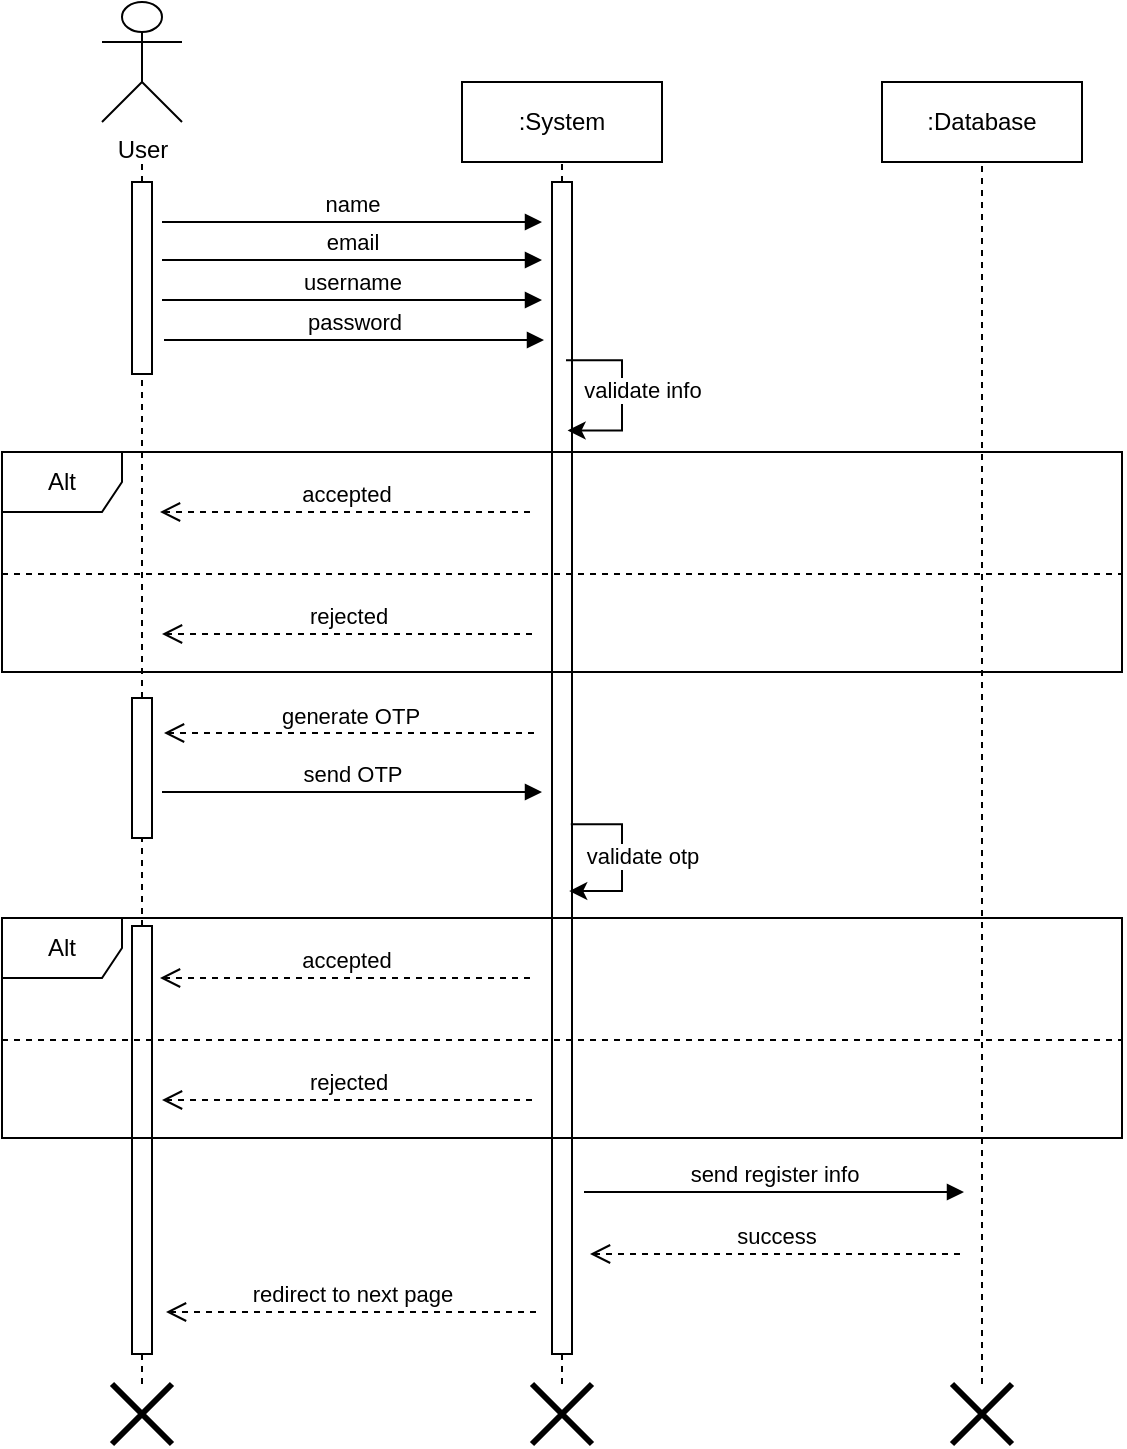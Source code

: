 <mxfile version="22.0.2" type="device">
  <diagram name="Page-1" id="2YBvvXClWsGukQMizWep">
    <mxGraphModel dx="523" dy="608" grid="1" gridSize="10" guides="1" tooltips="1" connect="1" arrows="1" fold="1" page="1" pageScale="1" pageWidth="850" pageHeight="1100" math="0" shadow="0">
      <root>
        <mxCell id="0" />
        <mxCell id="1" parent="0" />
        <mxCell id="24COpxV4JdFxxpJJWjUg-4" value="" style="rounded=0;whiteSpace=wrap;html=1;" parent="1" vertex="1">
          <mxGeometry x="185" y="464" width="10" height="96" as="geometry" />
        </mxCell>
        <mxCell id="aM9ryv3xv72pqoxQDRHE-7" value="name" style="html=1;verticalAlign=bottom;endArrow=block;edgeStyle=elbowEdgeStyle;elbow=vertical;curved=0;rounded=0;" parent="1" edge="1">
          <mxGeometry relative="1" as="geometry">
            <mxPoint x="200" y="484" as="sourcePoint" />
            <Array as="points">
              <mxPoint x="285" y="484" />
            </Array>
            <mxPoint x="390" y="484" as="targetPoint" />
          </mxGeometry>
        </mxCell>
        <mxCell id="aM9ryv3xv72pqoxQDRHE-8" value="accepted" style="html=1;verticalAlign=bottom;endArrow=open;dashed=1;endSize=8;edgeStyle=elbowEdgeStyle;elbow=vertical;curved=0;rounded=0;" parent="1" edge="1">
          <mxGeometry relative="1" as="geometry">
            <mxPoint x="199" y="629" as="targetPoint" />
            <Array as="points">
              <mxPoint x="294" y="629" />
            </Array>
            <mxPoint x="384" y="629" as="sourcePoint" />
          </mxGeometry>
        </mxCell>
        <mxCell id="24COpxV4JdFxxpJJWjUg-1" value="User" style="shape=umlActor;verticalLabelPosition=bottom;verticalAlign=top;html=1;outlineConnect=0;" parent="1" vertex="1">
          <mxGeometry x="170" y="374" width="40" height="60" as="geometry" />
        </mxCell>
        <mxCell id="24COpxV4JdFxxpJJWjUg-3" value="" style="endArrow=none;dashed=1;html=1;rounded=0;" parent="1" source="24COpxV4JdFxxpJJWjUg-4" edge="1">
          <mxGeometry width="50" height="50" relative="1" as="geometry">
            <mxPoint x="190" y="715.381" as="sourcePoint" />
            <mxPoint x="190" y="455" as="targetPoint" />
          </mxGeometry>
        </mxCell>
        <mxCell id="24COpxV4JdFxxpJJWjUg-5" value="" style="endArrow=none;dashed=1;html=1;rounded=0;" parent="1" source="RksnZsNHo38F9vfNEihc-18" target="24COpxV4JdFxxpJJWjUg-4" edge="1">
          <mxGeometry width="50" height="50" relative="1" as="geometry">
            <mxPoint x="190" y="790" as="sourcePoint" />
            <mxPoint x="190" y="455" as="targetPoint" />
          </mxGeometry>
        </mxCell>
        <mxCell id="24COpxV4JdFxxpJJWjUg-6" value=":System" style="rounded=0;whiteSpace=wrap;html=1;" parent="1" vertex="1">
          <mxGeometry x="350" y="414" width="100" height="40" as="geometry" />
        </mxCell>
        <mxCell id="24COpxV4JdFxxpJJWjUg-8" value="" style="endArrow=none;dashed=1;html=1;rounded=0;entryX=0.5;entryY=1;entryDx=0;entryDy=0;" parent="1" source="24COpxV4JdFxxpJJWjUg-7" target="24COpxV4JdFxxpJJWjUg-6" edge="1">
          <mxGeometry width="50" height="50" relative="1" as="geometry">
            <mxPoint x="400" y="725.381" as="sourcePoint" />
            <mxPoint x="400" y="465" as="targetPoint" />
          </mxGeometry>
        </mxCell>
        <mxCell id="24COpxV4JdFxxpJJWjUg-9" value="" style="endArrow=none;dashed=1;html=1;rounded=0;entryX=0.5;entryY=1;entryDx=0;entryDy=0;" parent="1" edge="1">
          <mxGeometry width="50" height="50" relative="1" as="geometry">
            <mxPoint x="400" y="912" as="sourcePoint" />
            <mxPoint x="400" y="1022" as="targetPoint" />
          </mxGeometry>
        </mxCell>
        <mxCell id="24COpxV4JdFxxpJJWjUg-7" value="" style="rounded=0;whiteSpace=wrap;html=1;" parent="1" vertex="1">
          <mxGeometry x="395" y="464" width="10" height="586" as="geometry" />
        </mxCell>
        <mxCell id="24COpxV4JdFxxpJJWjUg-10" value="email" style="html=1;verticalAlign=bottom;endArrow=block;edgeStyle=elbowEdgeStyle;elbow=vertical;curved=0;rounded=0;" parent="1" edge="1">
          <mxGeometry relative="1" as="geometry">
            <mxPoint x="200" y="503" as="sourcePoint" />
            <Array as="points">
              <mxPoint x="285" y="503" />
            </Array>
            <mxPoint x="390" y="503" as="targetPoint" />
          </mxGeometry>
        </mxCell>
        <mxCell id="24COpxV4JdFxxpJJWjUg-11" value="username" style="html=1;verticalAlign=bottom;endArrow=block;edgeStyle=elbowEdgeStyle;elbow=vertical;curved=0;rounded=0;" parent="1" edge="1">
          <mxGeometry relative="1" as="geometry">
            <mxPoint x="200" y="523" as="sourcePoint" />
            <Array as="points">
              <mxPoint x="285" y="523" />
            </Array>
            <mxPoint x="390" y="523" as="targetPoint" />
            <mxPoint as="offset" />
          </mxGeometry>
        </mxCell>
        <mxCell id="24COpxV4JdFxxpJJWjUg-12" value=":Database" style="rounded=0;whiteSpace=wrap;html=1;" parent="1" vertex="1">
          <mxGeometry x="560" y="414" width="100" height="40" as="geometry" />
        </mxCell>
        <mxCell id="24COpxV4JdFxxpJJWjUg-13" value="" style="endArrow=none;dashed=1;html=1;rounded=0;entryX=0.5;entryY=1;entryDx=0;entryDy=0;" parent="1" target="24COpxV4JdFxxpJJWjUg-12" edge="1" source="C2gJTqP2BcAbpwtu56J6-5">
          <mxGeometry width="50" height="50" relative="1" as="geometry">
            <mxPoint x="610" y="1080" as="sourcePoint" />
            <mxPoint x="610" y="465" as="targetPoint" />
          </mxGeometry>
        </mxCell>
        <mxCell id="RksnZsNHo38F9vfNEihc-3" value="redirect to next page" style="html=1;verticalAlign=bottom;endArrow=open;dashed=1;endSize=8;edgeStyle=elbowEdgeStyle;elbow=vertical;curved=0;rounded=0;" parent="1" edge="1">
          <mxGeometry relative="1" as="geometry">
            <mxPoint x="202" y="1029" as="targetPoint" />
            <Array as="points">
              <mxPoint x="297" y="1029" />
            </Array>
            <mxPoint x="387" y="1029" as="sourcePoint" />
          </mxGeometry>
        </mxCell>
        <mxCell id="RksnZsNHo38F9vfNEihc-8" value="password" style="html=1;verticalAlign=bottom;endArrow=block;edgeStyle=elbowEdgeStyle;elbow=vertical;curved=0;rounded=0;" parent="1" edge="1">
          <mxGeometry relative="1" as="geometry">
            <mxPoint x="201" y="543" as="sourcePoint" />
            <Array as="points">
              <mxPoint x="286" y="543" />
            </Array>
            <mxPoint x="391" y="543" as="targetPoint" />
            <mxPoint as="offset" />
          </mxGeometry>
        </mxCell>
        <mxCell id="RksnZsNHo38F9vfNEihc-9" value="generate OTP" style="html=1;verticalAlign=bottom;endArrow=open;dashed=1;endSize=8;edgeStyle=elbowEdgeStyle;elbow=vertical;curved=0;rounded=0;" parent="1" edge="1">
          <mxGeometry relative="1" as="geometry">
            <mxPoint x="201" y="739.5" as="targetPoint" />
            <Array as="points">
              <mxPoint x="296" y="739.5" />
            </Array>
            <mxPoint x="386" y="739.5" as="sourcePoint" />
          </mxGeometry>
        </mxCell>
        <mxCell id="RksnZsNHo38F9vfNEihc-13" value="validate info" style="rounded=0;orthogonalLoop=1;jettySize=auto;html=1;exitX=0.7;exitY=0.152;exitDx=0;exitDy=0;edgeStyle=elbowEdgeStyle;elbow=vertical;entryX=0.78;entryY=0.212;entryDx=0;entryDy=0;exitPerimeter=0;entryPerimeter=0;" parent="1" source="24COpxV4JdFxxpJJWjUg-7" target="24COpxV4JdFxxpJJWjUg-7" edge="1">
          <mxGeometry x="-0.045" y="10" relative="1" as="geometry">
            <Array as="points">
              <mxPoint x="430" y="570" />
            </Array>
            <mxPoint as="offset" />
            <mxPoint x="420" y="543.5" as="sourcePoint" />
            <mxPoint x="435" y="590" as="targetPoint" />
          </mxGeometry>
        </mxCell>
        <mxCell id="RksnZsNHo38F9vfNEihc-14" value="send OTP" style="html=1;verticalAlign=bottom;endArrow=block;edgeStyle=elbowEdgeStyle;elbow=vertical;curved=0;rounded=0;" parent="1" edge="1">
          <mxGeometry relative="1" as="geometry">
            <mxPoint x="200" y="769" as="sourcePoint" />
            <Array as="points">
              <mxPoint x="285" y="769" />
            </Array>
            <mxPoint x="390" y="769" as="targetPoint" />
            <mxPoint as="offset" />
          </mxGeometry>
        </mxCell>
        <mxCell id="RksnZsNHo38F9vfNEihc-15" value="validate otp" style="rounded=0;orthogonalLoop=1;jettySize=auto;html=1;exitX=0.94;exitY=0.548;exitDx=0;exitDy=0;edgeStyle=elbowEdgeStyle;elbow=horizontal;entryX=0.86;entryY=0.605;entryDx=0;entryDy=0;exitPerimeter=0;entryPerimeter=0;" parent="1" source="24COpxV4JdFxxpJJWjUg-7" target="24COpxV4JdFxxpJJWjUg-7" edge="1">
          <mxGeometry x="-0.024" y="10" relative="1" as="geometry">
            <Array as="points">
              <mxPoint x="430" y="854" />
            </Array>
            <mxPoint as="offset" />
            <mxPoint x="402.8" y="817.916" as="sourcePoint" />
            <mxPoint x="406" y="845.092" as="targetPoint" />
          </mxGeometry>
        </mxCell>
        <mxCell id="RksnZsNHo38F9vfNEihc-16" value="send register info" style="html=1;verticalAlign=bottom;endArrow=block;edgeStyle=elbowEdgeStyle;elbow=vertical;curved=0;rounded=0;" parent="1" edge="1">
          <mxGeometry relative="1" as="geometry">
            <mxPoint x="411" y="969" as="sourcePoint" />
            <Array as="points">
              <mxPoint x="496" y="969" />
            </Array>
            <mxPoint x="601" y="969" as="targetPoint" />
            <mxPoint as="offset" />
          </mxGeometry>
        </mxCell>
        <mxCell id="RksnZsNHo38F9vfNEihc-19" value="" style="endArrow=none;dashed=1;html=1;rounded=0;" parent="1" source="RksnZsNHo38F9vfNEihc-20" target="RksnZsNHo38F9vfNEihc-18" edge="1">
          <mxGeometry width="50" height="50" relative="1" as="geometry">
            <mxPoint x="190" y="954" as="sourcePoint" />
            <mxPoint x="190" y="724" as="targetPoint" />
          </mxGeometry>
        </mxCell>
        <mxCell id="RksnZsNHo38F9vfNEihc-18" value="" style="rounded=0;whiteSpace=wrap;html=1;" parent="1" vertex="1">
          <mxGeometry x="185" y="722" width="10" height="70" as="geometry" />
        </mxCell>
        <mxCell id="RksnZsNHo38F9vfNEihc-21" value="" style="endArrow=none;dashed=1;html=1;rounded=0;" parent="1" target="RksnZsNHo38F9vfNEihc-20" edge="1">
          <mxGeometry width="50" height="50" relative="1" as="geometry">
            <mxPoint x="190" y="912" as="sourcePoint" />
            <mxPoint x="190" y="806" as="targetPoint" />
          </mxGeometry>
        </mxCell>
        <mxCell id="RksnZsNHo38F9vfNEihc-20" value="" style="rounded=0;whiteSpace=wrap;html=1;" parent="1" vertex="1">
          <mxGeometry x="185" y="836" width="10" height="214" as="geometry" />
        </mxCell>
        <mxCell id="RksnZsNHo38F9vfNEihc-22" value="Alt" style="shape=umlFrame;whiteSpace=wrap;html=1;pointerEvents=0;movable=1;resizable=1;rotatable=1;deletable=1;editable=1;locked=0;connectable=1;" parent="1" vertex="1">
          <mxGeometry x="120" y="599" width="560" height="110" as="geometry" />
        </mxCell>
        <mxCell id="RksnZsNHo38F9vfNEihc-23" value="" style="endArrow=none;dashed=1;html=1;rounded=0;" parent="1" edge="1">
          <mxGeometry width="50" height="50" relative="1" as="geometry">
            <mxPoint x="120" y="660" as="sourcePoint" />
            <mxPoint x="680" y="660" as="targetPoint" />
          </mxGeometry>
        </mxCell>
        <mxCell id="RksnZsNHo38F9vfNEihc-24" value="rejected" style="html=1;verticalAlign=bottom;endArrow=open;dashed=1;endSize=8;edgeStyle=elbowEdgeStyle;elbow=vertical;curved=0;rounded=0;" parent="1" edge="1">
          <mxGeometry relative="1" as="geometry">
            <mxPoint x="200" y="690" as="targetPoint" />
            <Array as="points">
              <mxPoint x="295" y="690" />
            </Array>
            <mxPoint x="385" y="690" as="sourcePoint" />
          </mxGeometry>
        </mxCell>
        <mxCell id="RksnZsNHo38F9vfNEihc-27" value="accepted" style="html=1;verticalAlign=bottom;endArrow=open;dashed=1;endSize=8;edgeStyle=elbowEdgeStyle;elbow=vertical;curved=0;rounded=0;" parent="1" edge="1">
          <mxGeometry relative="1" as="geometry">
            <mxPoint x="199" y="862" as="targetPoint" />
            <Array as="points">
              <mxPoint x="294" y="862" />
            </Array>
            <mxPoint x="384" y="862" as="sourcePoint" />
          </mxGeometry>
        </mxCell>
        <mxCell id="RksnZsNHo38F9vfNEihc-28" value="Alt" style="shape=umlFrame;whiteSpace=wrap;html=1;pointerEvents=0;movable=1;resizable=1;rotatable=1;deletable=1;editable=1;locked=0;connectable=1;" parent="1" vertex="1">
          <mxGeometry x="120" y="832" width="560" height="110" as="geometry" />
        </mxCell>
        <mxCell id="RksnZsNHo38F9vfNEihc-29" value="" style="endArrow=none;dashed=1;html=1;rounded=0;" parent="1" edge="1">
          <mxGeometry width="50" height="50" relative="1" as="geometry">
            <mxPoint x="120" y="893" as="sourcePoint" />
            <mxPoint x="680" y="893" as="targetPoint" />
          </mxGeometry>
        </mxCell>
        <mxCell id="RksnZsNHo38F9vfNEihc-30" value="rejected" style="html=1;verticalAlign=bottom;endArrow=open;dashed=1;endSize=8;edgeStyle=elbowEdgeStyle;elbow=vertical;curved=0;rounded=0;" parent="1" edge="1">
          <mxGeometry relative="1" as="geometry">
            <mxPoint x="200" y="923" as="targetPoint" />
            <Array as="points">
              <mxPoint x="295" y="923" />
            </Array>
            <mxPoint x="385" y="923" as="sourcePoint" />
          </mxGeometry>
        </mxCell>
        <mxCell id="RksnZsNHo38F9vfNEihc-33" value="success" style="html=1;verticalAlign=bottom;endArrow=open;dashed=1;endSize=8;edgeStyle=elbowEdgeStyle;elbow=vertical;curved=0;rounded=0;" parent="1" edge="1">
          <mxGeometry relative="1" as="geometry">
            <mxPoint x="414" y="1000" as="targetPoint" />
            <Array as="points">
              <mxPoint x="509" y="1000" />
            </Array>
            <mxPoint x="599" y="1000" as="sourcePoint" />
          </mxGeometry>
        </mxCell>
        <mxCell id="RksnZsNHo38F9vfNEihc-34" value="" style="endArrow=none;dashed=1;html=1;rounded=0;entryX=0.5;entryY=1;entryDx=0;entryDy=0;" parent="1" target="RksnZsNHo38F9vfNEihc-20" edge="1" source="C2gJTqP2BcAbpwtu56J6-1">
          <mxGeometry width="50" height="50" relative="1" as="geometry">
            <mxPoint x="190" y="1080" as="sourcePoint" />
            <mxPoint x="76" y="802" as="targetPoint" />
          </mxGeometry>
        </mxCell>
        <mxCell id="RksnZsNHo38F9vfNEihc-35" value="" style="endArrow=none;dashed=1;html=1;rounded=0;entryX=0.5;entryY=1;entryDx=0;entryDy=0;" parent="1" target="24COpxV4JdFxxpJJWjUg-7" edge="1" source="C2gJTqP2BcAbpwtu56J6-2">
          <mxGeometry width="50" height="50" relative="1" as="geometry">
            <mxPoint x="400" y="1080" as="sourcePoint" />
            <mxPoint x="200" y="1060" as="targetPoint" />
          </mxGeometry>
        </mxCell>
        <mxCell id="C2gJTqP2BcAbpwtu56J6-1" value="" style="shape=umlDestroy;whiteSpace=wrap;html=1;strokeWidth=3;targetShapes=umlLifeline;" vertex="1" parent="1">
          <mxGeometry x="175" y="1065" width="30" height="30" as="geometry" />
        </mxCell>
        <mxCell id="C2gJTqP2BcAbpwtu56J6-2" value="" style="shape=umlDestroy;whiteSpace=wrap;html=1;strokeWidth=3;targetShapes=umlLifeline;" vertex="1" parent="1">
          <mxGeometry x="385" y="1065" width="30" height="30" as="geometry" />
        </mxCell>
        <mxCell id="C2gJTqP2BcAbpwtu56J6-5" value="" style="shape=umlDestroy;whiteSpace=wrap;html=1;strokeWidth=3;targetShapes=umlLifeline;" vertex="1" parent="1">
          <mxGeometry x="595" y="1065" width="30" height="30" as="geometry" />
        </mxCell>
      </root>
    </mxGraphModel>
  </diagram>
</mxfile>
